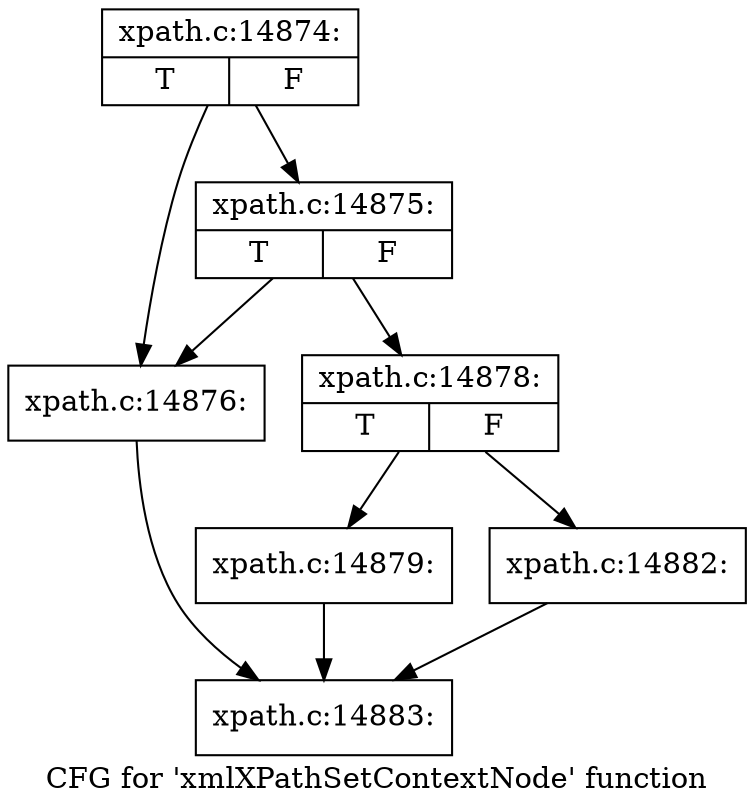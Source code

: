 digraph "CFG for 'xmlXPathSetContextNode' function" {
	label="CFG for 'xmlXPathSetContextNode' function";

	Node0x55e6b29f6250 [shape=record,label="{xpath.c:14874:|{<s0>T|<s1>F}}"];
	Node0x55e6b29f6250 -> Node0x55e6b29f7190;
	Node0x55e6b29f6250 -> Node0x55e6b29f7230;
	Node0x55e6b29f7230 [shape=record,label="{xpath.c:14875:|{<s0>T|<s1>F}}"];
	Node0x55e6b29f7230 -> Node0x55e6b29f7190;
	Node0x55e6b29f7230 -> Node0x55e6b29f71e0;
	Node0x55e6b29f7190 [shape=record,label="{xpath.c:14876:}"];
	Node0x55e6b29f7190 -> Node0x55e6b29f6880;
	Node0x55e6b29f71e0 [shape=record,label="{xpath.c:14878:|{<s0>T|<s1>F}}"];
	Node0x55e6b29f71e0 -> Node0x55e6b29f7920;
	Node0x55e6b29f71e0 -> Node0x55e6b29f7970;
	Node0x55e6b29f7920 [shape=record,label="{xpath.c:14879:}"];
	Node0x55e6b29f7920 -> Node0x55e6b29f6880;
	Node0x55e6b29f7970 [shape=record,label="{xpath.c:14882:}"];
	Node0x55e6b29f7970 -> Node0x55e6b29f6880;
	Node0x55e6b29f6880 [shape=record,label="{xpath.c:14883:}"];
}

